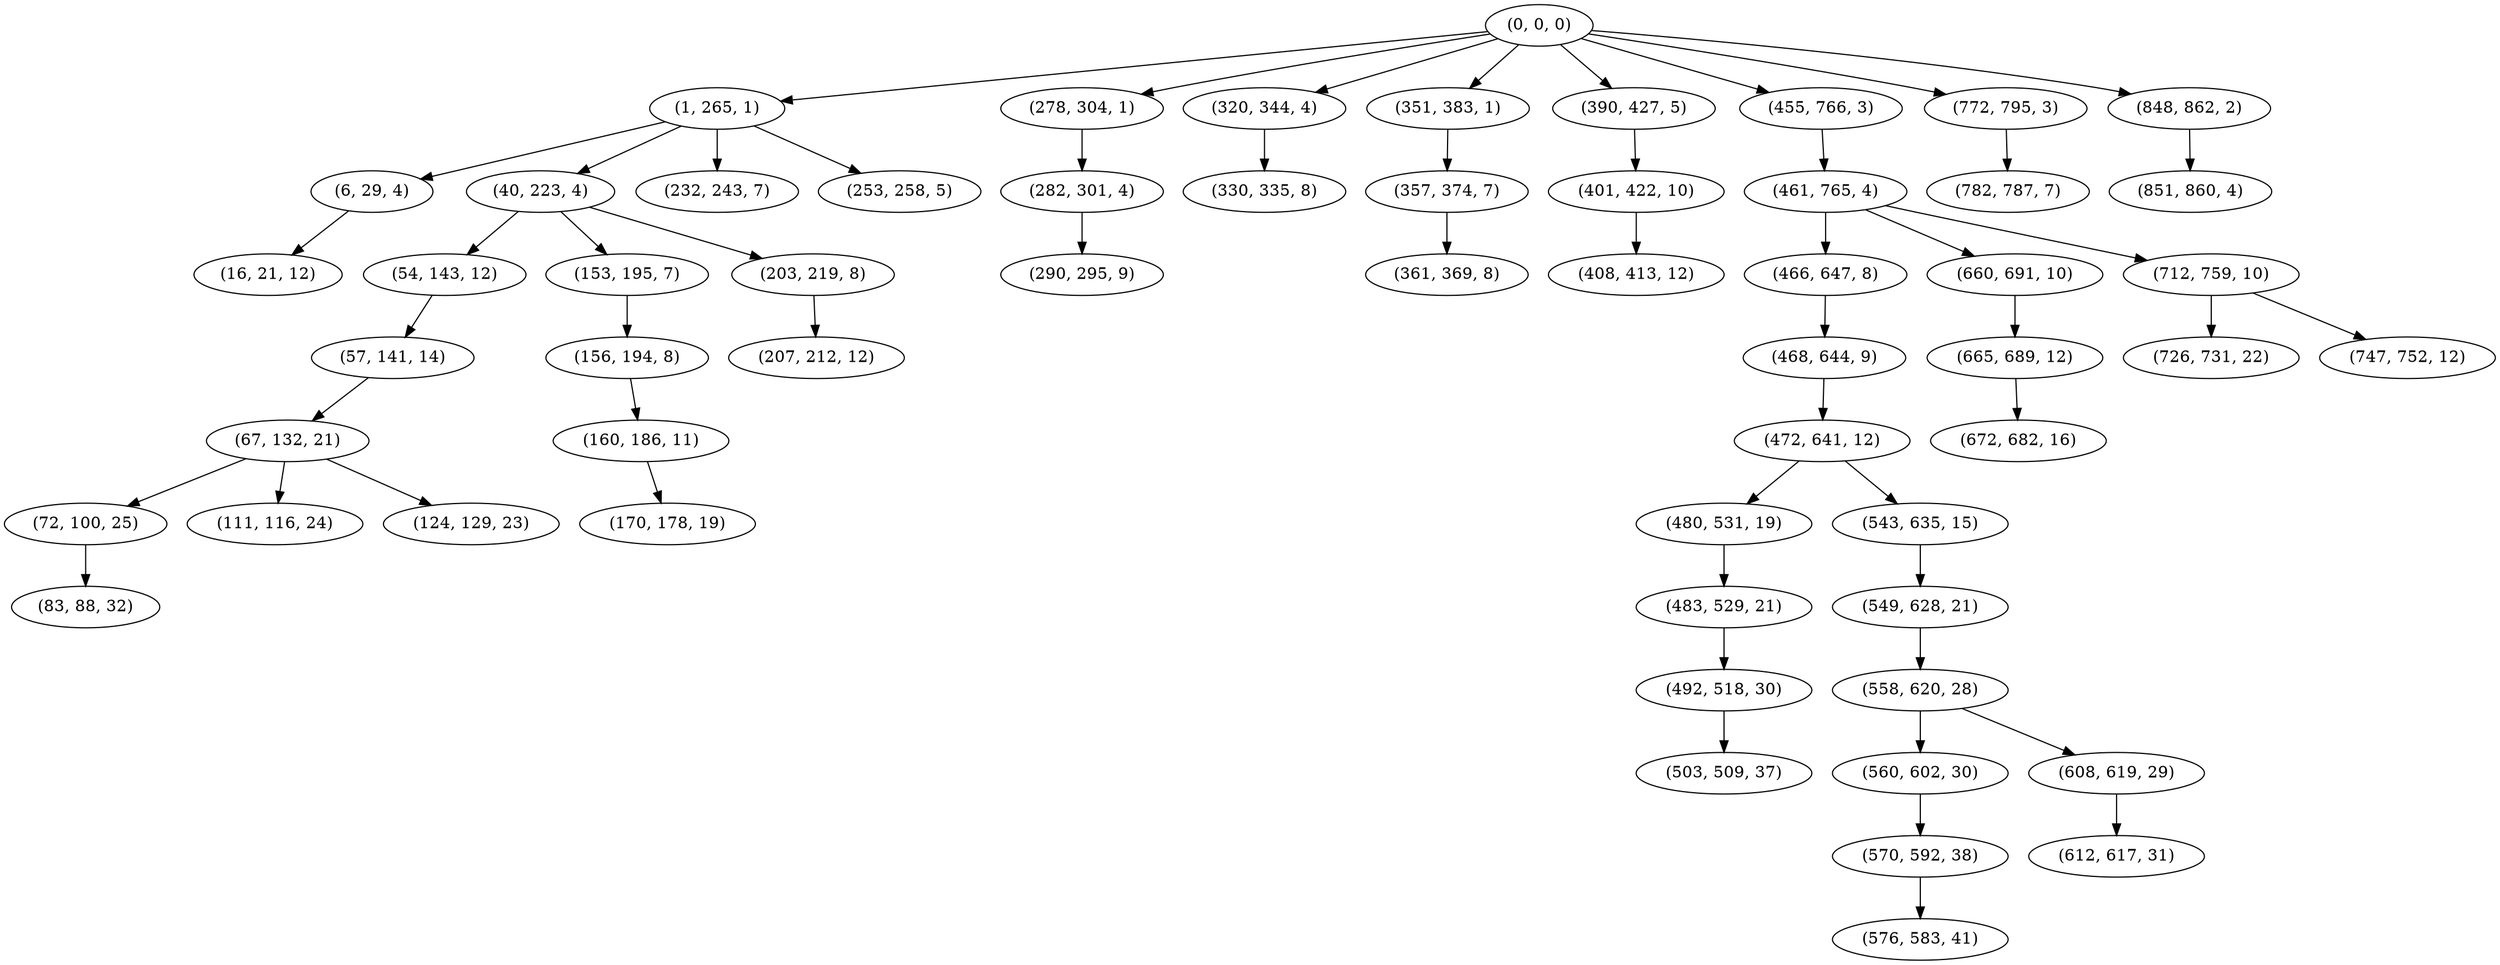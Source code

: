 digraph tree {
    "(0, 0, 0)";
    "(1, 265, 1)";
    "(6, 29, 4)";
    "(16, 21, 12)";
    "(40, 223, 4)";
    "(54, 143, 12)";
    "(57, 141, 14)";
    "(67, 132, 21)";
    "(72, 100, 25)";
    "(83, 88, 32)";
    "(111, 116, 24)";
    "(124, 129, 23)";
    "(153, 195, 7)";
    "(156, 194, 8)";
    "(160, 186, 11)";
    "(170, 178, 19)";
    "(203, 219, 8)";
    "(207, 212, 12)";
    "(232, 243, 7)";
    "(253, 258, 5)";
    "(278, 304, 1)";
    "(282, 301, 4)";
    "(290, 295, 9)";
    "(320, 344, 4)";
    "(330, 335, 8)";
    "(351, 383, 1)";
    "(357, 374, 7)";
    "(361, 369, 8)";
    "(390, 427, 5)";
    "(401, 422, 10)";
    "(408, 413, 12)";
    "(455, 766, 3)";
    "(461, 765, 4)";
    "(466, 647, 8)";
    "(468, 644, 9)";
    "(472, 641, 12)";
    "(480, 531, 19)";
    "(483, 529, 21)";
    "(492, 518, 30)";
    "(503, 509, 37)";
    "(543, 635, 15)";
    "(549, 628, 21)";
    "(558, 620, 28)";
    "(560, 602, 30)";
    "(570, 592, 38)";
    "(576, 583, 41)";
    "(608, 619, 29)";
    "(612, 617, 31)";
    "(660, 691, 10)";
    "(665, 689, 12)";
    "(672, 682, 16)";
    "(712, 759, 10)";
    "(726, 731, 22)";
    "(747, 752, 12)";
    "(772, 795, 3)";
    "(782, 787, 7)";
    "(848, 862, 2)";
    "(851, 860, 4)";
    "(0, 0, 0)" -> "(1, 265, 1)";
    "(0, 0, 0)" -> "(278, 304, 1)";
    "(0, 0, 0)" -> "(320, 344, 4)";
    "(0, 0, 0)" -> "(351, 383, 1)";
    "(0, 0, 0)" -> "(390, 427, 5)";
    "(0, 0, 0)" -> "(455, 766, 3)";
    "(0, 0, 0)" -> "(772, 795, 3)";
    "(0, 0, 0)" -> "(848, 862, 2)";
    "(1, 265, 1)" -> "(6, 29, 4)";
    "(1, 265, 1)" -> "(40, 223, 4)";
    "(1, 265, 1)" -> "(232, 243, 7)";
    "(1, 265, 1)" -> "(253, 258, 5)";
    "(6, 29, 4)" -> "(16, 21, 12)";
    "(40, 223, 4)" -> "(54, 143, 12)";
    "(40, 223, 4)" -> "(153, 195, 7)";
    "(40, 223, 4)" -> "(203, 219, 8)";
    "(54, 143, 12)" -> "(57, 141, 14)";
    "(57, 141, 14)" -> "(67, 132, 21)";
    "(67, 132, 21)" -> "(72, 100, 25)";
    "(67, 132, 21)" -> "(111, 116, 24)";
    "(67, 132, 21)" -> "(124, 129, 23)";
    "(72, 100, 25)" -> "(83, 88, 32)";
    "(153, 195, 7)" -> "(156, 194, 8)";
    "(156, 194, 8)" -> "(160, 186, 11)";
    "(160, 186, 11)" -> "(170, 178, 19)";
    "(203, 219, 8)" -> "(207, 212, 12)";
    "(278, 304, 1)" -> "(282, 301, 4)";
    "(282, 301, 4)" -> "(290, 295, 9)";
    "(320, 344, 4)" -> "(330, 335, 8)";
    "(351, 383, 1)" -> "(357, 374, 7)";
    "(357, 374, 7)" -> "(361, 369, 8)";
    "(390, 427, 5)" -> "(401, 422, 10)";
    "(401, 422, 10)" -> "(408, 413, 12)";
    "(455, 766, 3)" -> "(461, 765, 4)";
    "(461, 765, 4)" -> "(466, 647, 8)";
    "(461, 765, 4)" -> "(660, 691, 10)";
    "(461, 765, 4)" -> "(712, 759, 10)";
    "(466, 647, 8)" -> "(468, 644, 9)";
    "(468, 644, 9)" -> "(472, 641, 12)";
    "(472, 641, 12)" -> "(480, 531, 19)";
    "(472, 641, 12)" -> "(543, 635, 15)";
    "(480, 531, 19)" -> "(483, 529, 21)";
    "(483, 529, 21)" -> "(492, 518, 30)";
    "(492, 518, 30)" -> "(503, 509, 37)";
    "(543, 635, 15)" -> "(549, 628, 21)";
    "(549, 628, 21)" -> "(558, 620, 28)";
    "(558, 620, 28)" -> "(560, 602, 30)";
    "(558, 620, 28)" -> "(608, 619, 29)";
    "(560, 602, 30)" -> "(570, 592, 38)";
    "(570, 592, 38)" -> "(576, 583, 41)";
    "(608, 619, 29)" -> "(612, 617, 31)";
    "(660, 691, 10)" -> "(665, 689, 12)";
    "(665, 689, 12)" -> "(672, 682, 16)";
    "(712, 759, 10)" -> "(726, 731, 22)";
    "(712, 759, 10)" -> "(747, 752, 12)";
    "(772, 795, 3)" -> "(782, 787, 7)";
    "(848, 862, 2)" -> "(851, 860, 4)";
}
